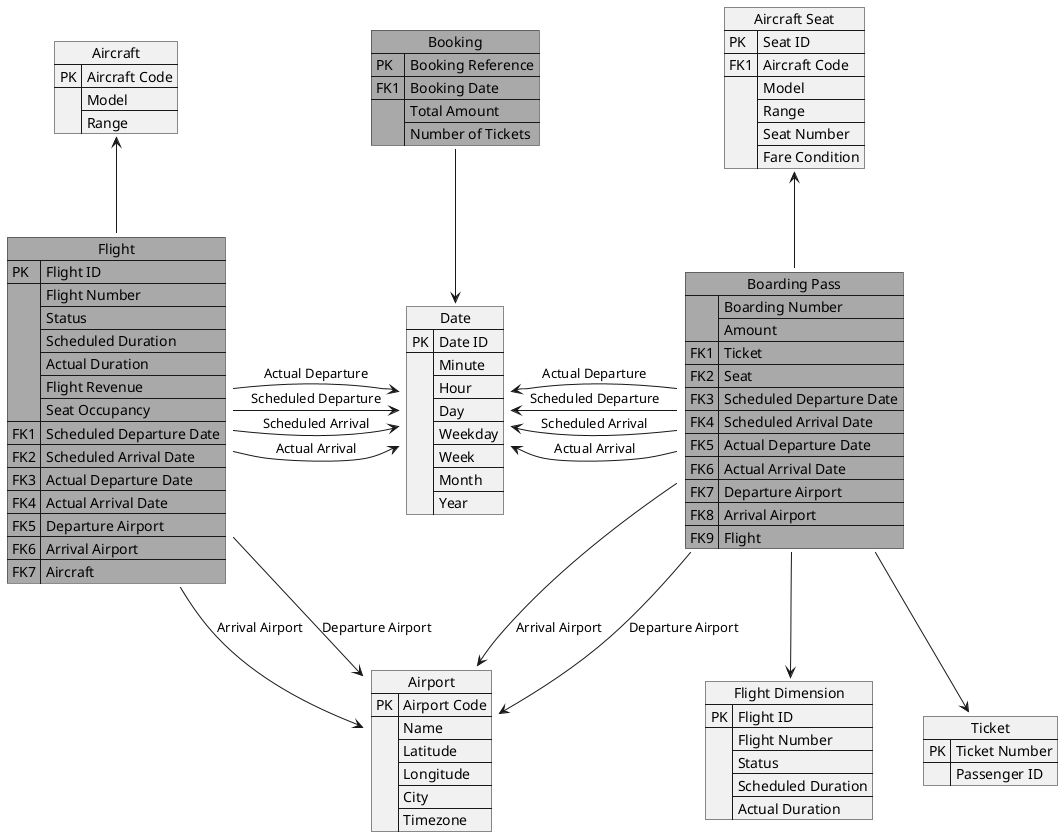 @startuml


json "Ticket" as ticket {
    "PK": "Ticket Number",
    "": ["Passenger ID"]
}

json "Aircraft" as aircraft {
    "PK": "Aircraft Code",
    "": ["Model", "Range"]
}

json "Aircraft Seat" as seat {
    "PK": "Seat ID",
    "FK1": "Aircraft Code",
    "": ["Model", "Range", "Seat Number", "Fare Condition"]
}

json "Airport" as airport {
    "PK": "Airport Code",
    "": ["Name", "Latitude", "Longitude", "City", "Timezone"]
}

json "Date" as date {
    "PK": "Date ID",
    "": ["Minute", "Hour", "Day", "Weekday", "Week", "Month", "Year"]
}

' Flight Number and Status are a degenerate dimension
' Flight Revenue and Seat Occupancy are aggregated facts
' Seat Occupancy is semi-additive
json "Flight" as flight #DarkGray {
    "PK": "Flight ID",
    "": ["Flight Number", "Status", "Scheduled Duration", "Actual Duration", "Flight Revenue", "Seat Occupancy"],
    "FK1": "Scheduled Departure Date",
    "FK2": "Scheduled Arrival Date",  
    "FK3": "Actual Departure Date",
    "FK4": "Actual Arrival Date",
    "FK5": "Departure Airport",
    "FK6": "Arrival Airport",
    "FK7": "Aircraft"
}

flight -r-> date: "Scheduled Departure"
flight -r-> date: "Scheduled Arrival"
flight -r-> date: "Actual Departure"
flight -r-> date: "Actual Arrival"
flight -d-> airport: "Departure Airport"
flight -d-> airport: "Arrival Airport"
flight -u-> aircraft

' at least one semi-additive and either aggregated facts or snapshots

json "Booking" as booking #DarkGray {
    "PK": "Booking Reference",
    "FK1": "Booking Date",
    "": ["Total Amount", "Number of Tickets"]
}

booking --> date

json "Flight Dimension" as flightdim {
    "PK": "Flight ID",
    "": ["Flight Number", "Status", "Scheduled Duration", "Actual Duration"]
}

' Boarding Number and Status are generate dimension
json "Boarding Pass" as boarding #DarkGray {
    "": ["Boarding Number", "Amount"],
    "FK1": "Ticket",
    "FK2": "Seat",
    "FK3": "Scheduled Departure Date",
    "FK4": "Scheduled Arrival Date",  
    "FK5": "Actual Departure Date",
    "FK6": "Actual Arrival Date",
    "FK7": "Departure Airport",
    "FK8": "Arrival Airport",
    "FK9": "Flight"
}

boarding --> ticket
boarding -u-> seat
boarding -l-> date: "Scheduled Departure"
boarding -l-> date: "Scheduled Arrival"
boarding -l-> date: "Actual Departure"
boarding -l-> date: "Actual Arrival"
boarding --> airport: "Departure Airport"
boarding --> airport: "Arrival Airport"
boarding --> flightdim


@enduml